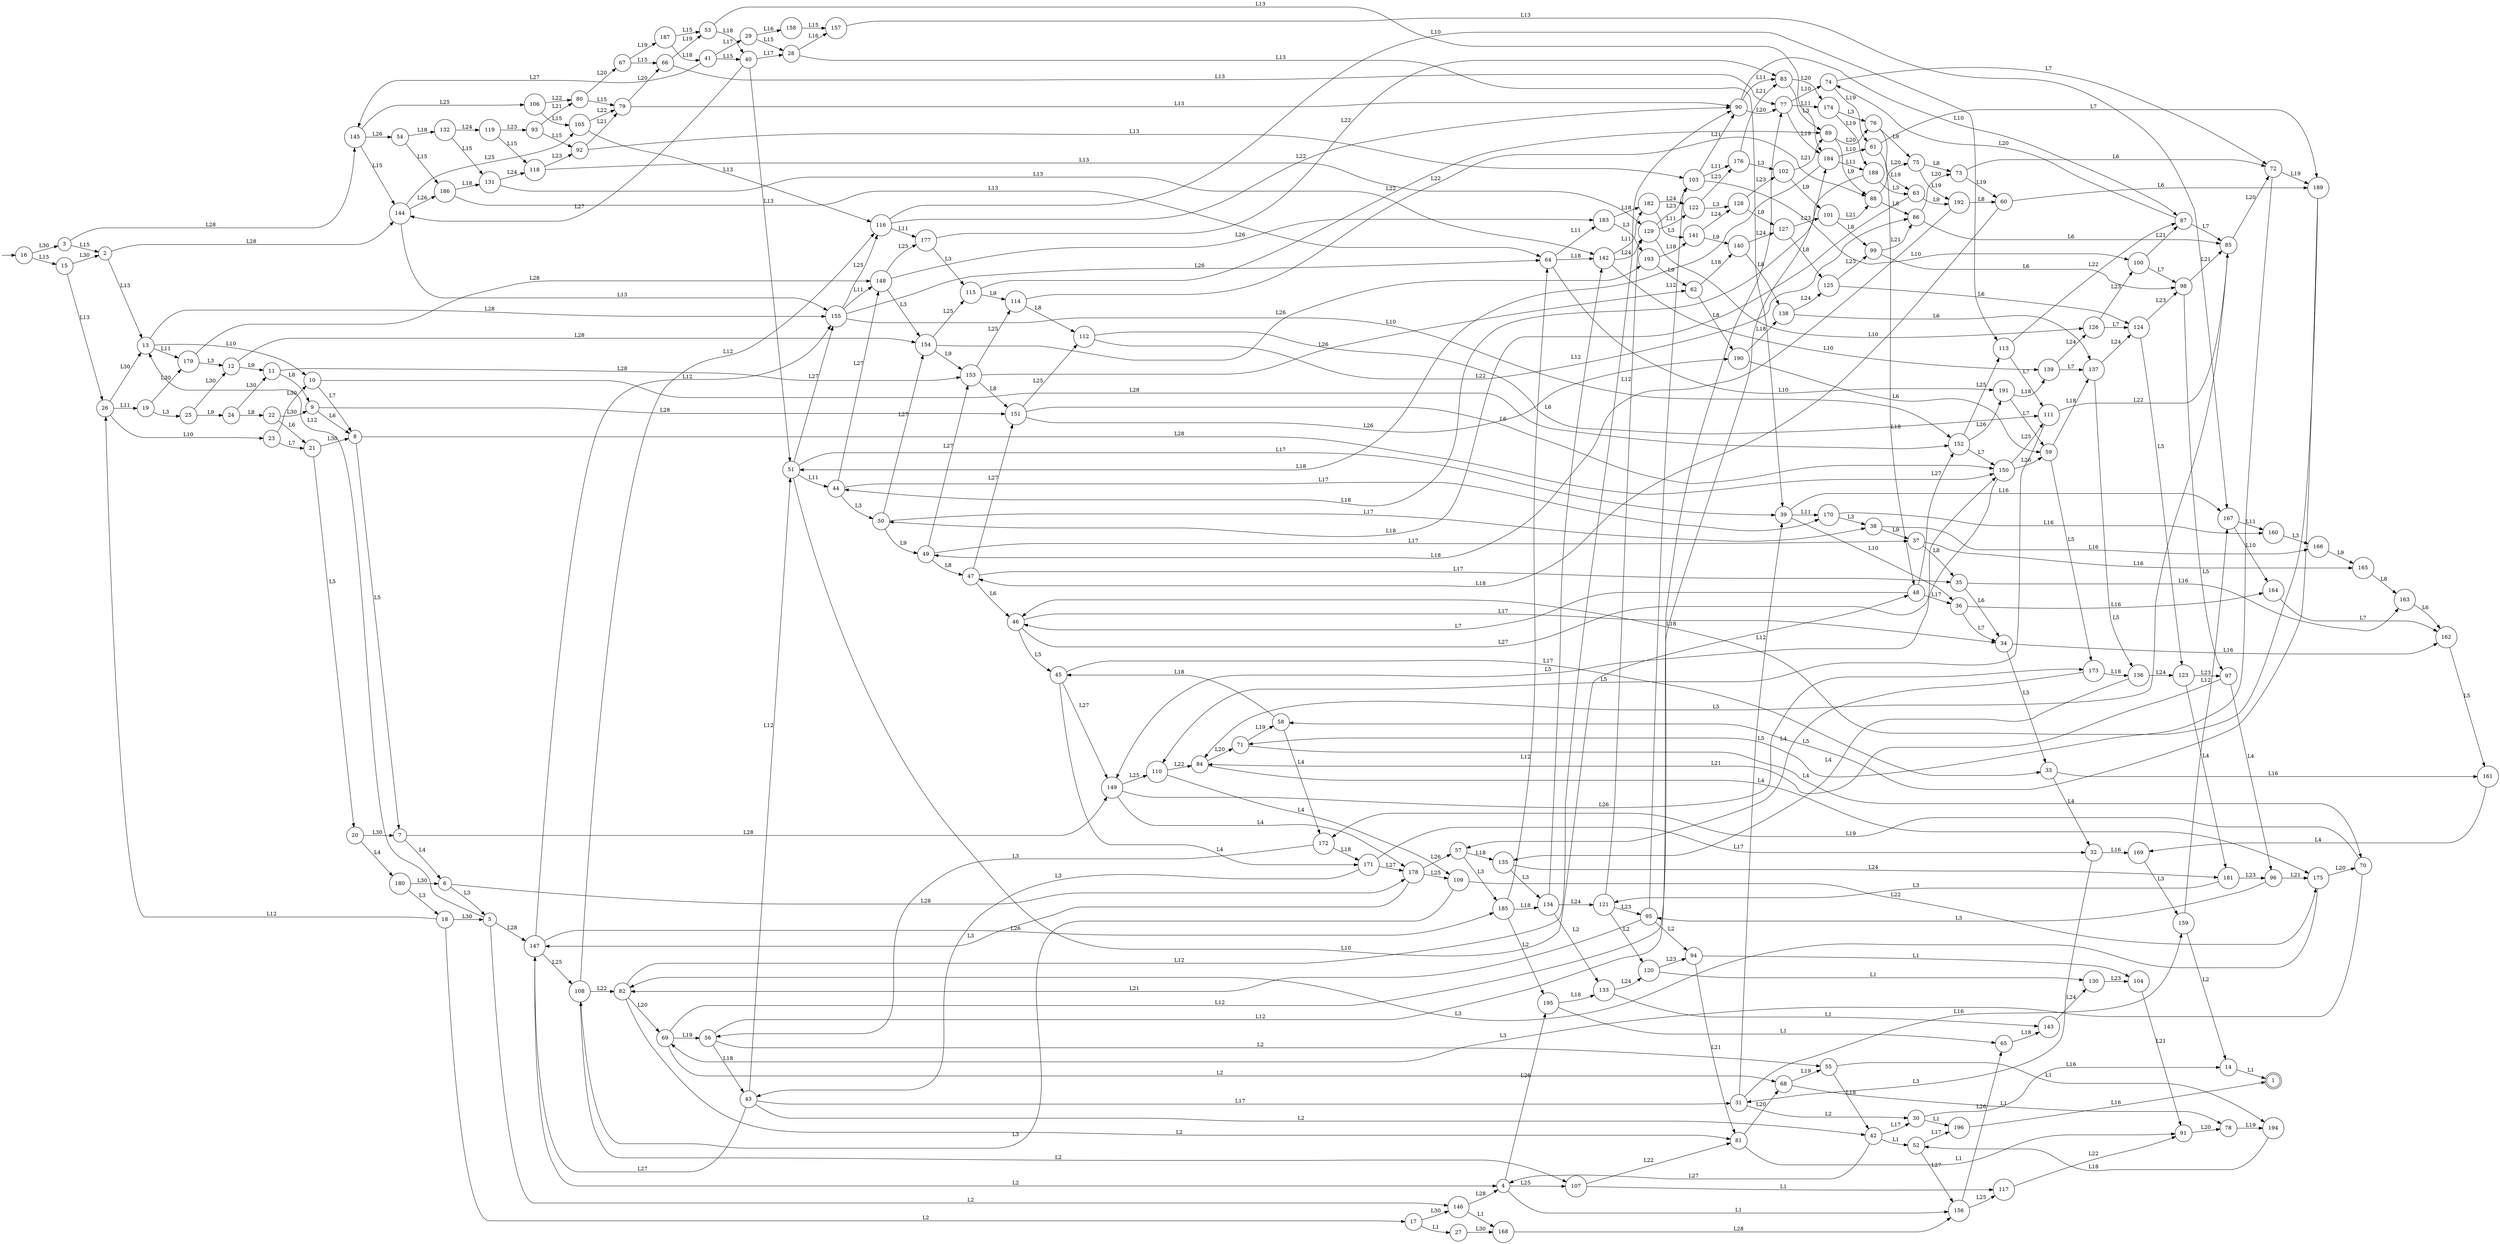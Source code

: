 // dot output generated by libFAUDES vGenerator
digraph "Det(Generator) [minstate]" {
  rankdir=LR
  node [shape=circle];

  // initial states
  dot_dummyinit_1 [shape=none, label="", width="0.0", height="0.0" ];
  dot_dummyinit_1 -> "16";

  // mstates
  "1" [shape=doublecircle];

  // rest of stateset
  "2";
  "3";
  "4";
  "5";
  "6";
  "7";
  "8";
  "9";
  "10";
  "11";
  "12";
  "13";
  "14";
  "15";
  "17";
  "18";
  "19";
  "20";
  "21";
  "22";
  "23";
  "24";
  "25";
  "26";
  "27";
  "28";
  "29";
  "30";
  "31";
  "32";
  "33";
  "34";
  "35";
  "36";
  "37";
  "38";
  "39";
  "40";
  "41";
  "42";
  "43";
  "44";
  "45";
  "46";
  "47";
  "48";
  "49";
  "50";
  "51";
  "52";
  "53";
  "54";
  "55";
  "56";
  "57";
  "58";
  "59";
  "60";
  "61";
  "62";
  "63";
  "64";
  "65";
  "66";
  "67";
  "68";
  "69";
  "70";
  "71";
  "72";
  "73";
  "74";
  "75";
  "76";
  "77";
  "78";
  "79";
  "80";
  "81";
  "82";
  "83";
  "84";
  "85";
  "86";
  "87";
  "88";
  "89";
  "90";
  "91";
  "92";
  "93";
  "94";
  "95";
  "96";
  "97";
  "98";
  "99";
  "100";
  "101";
  "102";
  "103";
  "104";
  "105";
  "106";
  "107";
  "108";
  "109";
  "110";
  "111";
  "112";
  "113";
  "114";
  "115";
  "116";
  "117";
  "118";
  "119";
  "120";
  "121";
  "122";
  "123";
  "124";
  "125";
  "126";
  "127";
  "128";
  "129";
  "130";
  "131";
  "132";
  "133";
  "134";
  "135";
  "136";
  "137";
  "138";
  "139";
  "140";
  "141";
  "142";
  "143";
  "144";
  "145";
  "146";
  "147";
  "148";
  "149";
  "150";
  "151";
  "152";
  "153";
  "154";
  "155";
  "156";
  "157";
  "158";
  "159";
  "160";
  "161";
  "162";
  "163";
  "164";
  "165";
  "166";
  "167";
  "168";
  "169";
  "170";
  "171";
  "172";
  "173";
  "174";
  "175";
  "176";
  "177";
  "178";
  "179";
  "180";
  "181";
  "182";
  "183";
  "184";
  "185";
  "186";
  "187";
  "188";
  "189";
  "190";
  "191";
  "192";
  "193";
  "194";
  "195";
  "196";

  // transition relation
  "2" -> "13" [label="L13"];
  "2" -> "144" [label="L28"];
  "3" -> "2" [label="L15"];
  "3" -> "145" [label="L28"];
  "4" -> "156" [label="L1"];
  "4" -> "107" [label="L25"];
  "4" -> "195" [label="L26"];
  "5" -> "146" [label="L2"];
  "5" -> "13" [label="L12"];
  "5" -> "147" [label="L28"];
  "6" -> "5" [label="L3"];
  "6" -> "178" [label="L28"];
  "7" -> "6" [label="L4"];
  "7" -> "149" [label="L28"];
  "8" -> "7" [label="L5"];
  "8" -> "150" [label="L28"];
  "9" -> "8" [label="L6"];
  "9" -> "151" [label="L28"];
  "10" -> "8" [label="L7"];
  "10" -> "152" [label="L28"];
  "11" -> "9" [label="L8"];
  "11" -> "153" [label="L28"];
  "12" -> "11" [label="L9"];
  "12" -> "154" [label="L28"];
  "13" -> "10" [label="L10"];
  "13" -> "179" [label="L11"];
  "13" -> "155" [label="L28"];
  "14" -> "1" [label="L1"];
  "15" -> "26" [label="L13"];
  "15" -> "2" [label="L30"];
  "16" -> "15" [label="L15"];
  "16" -> "3" [label="L30"];
  "17" -> "27" [label="L1"];
  "17" -> "146" [label="L30"];
  "18" -> "17" [label="L2"];
  "18" -> "26" [label="L12"];
  "18" -> "5" [label="L30"];
  "19" -> "25" [label="L3"];
  "19" -> "179" [label="L30"];
  "20" -> "180" [label="L4"];
  "20" -> "7" [label="L30"];
  "21" -> "20" [label="L5"];
  "21" -> "8" [label="L30"];
  "22" -> "21" [label="L6"];
  "22" -> "9" [label="L30"];
  "23" -> "21" [label="L7"];
  "23" -> "10" [label="L30"];
  "24" -> "22" [label="L8"];
  "24" -> "11" [label="L30"];
  "25" -> "24" [label="L9"];
  "25" -> "12" [label="L30"];
  "26" -> "23" [label="L10"];
  "26" -> "19" [label="L11"];
  "26" -> "13" [label="L30"];
  "27" -> "168" [label="L30"];
  "28" -> "39" [label="L13"];
  "28" -> "157" [label="L16"];
  "29" -> "28" [label="L15"];
  "29" -> "158" [label="L16"];
  "30" -> "196" [label="L1"];
  "30" -> "14" [label="L16"];
  "31" -> "30" [label="L2"];
  "31" -> "39" [label="L12"];
  "31" -> "159" [label="L16"];
  "32" -> "31" [label="L3"];
  "32" -> "169" [label="L16"];
  "33" -> "32" [label="L4"];
  "33" -> "161" [label="L16"];
  "34" -> "33" [label="L5"];
  "34" -> "162" [label="L16"];
  "35" -> "34" [label="L6"];
  "35" -> "163" [label="L16"];
  "36" -> "34" [label="L7"];
  "36" -> "164" [label="L16"];
  "37" -> "35" [label="L8"];
  "37" -> "165" [label="L16"];
  "38" -> "37" [label="L9"];
  "38" -> "166" [label="L16"];
  "39" -> "36" [label="L10"];
  "39" -> "170" [label="L11"];
  "39" -> "167" [label="L16"];
  "40" -> "51" [label="L13"];
  "40" -> "28" [label="L17"];
  "40" -> "144" [label="L27"];
  "41" -> "40" [label="L15"];
  "41" -> "29" [label="L17"];
  "41" -> "145" [label="L27"];
  "42" -> "52" [label="L1"];
  "42" -> "30" [label="L17"];
  "42" -> "4" [label="L27"];
  "43" -> "42" [label="L2"];
  "43" -> "51" [label="L12"];
  "43" -> "31" [label="L17"];
  "43" -> "147" [label="L27"];
  "44" -> "50" [label="L3"];
  "44" -> "170" [label="L17"];
  "44" -> "148" [label="L27"];
  "45" -> "171" [label="L4"];
  "45" -> "33" [label="L17"];
  "45" -> "149" [label="L27"];
  "46" -> "45" [label="L5"];
  "46" -> "34" [label="L17"];
  "46" -> "150" [label="L27"];
  "47" -> "46" [label="L6"];
  "47" -> "35" [label="L17"];
  "47" -> "151" [label="L27"];
  "48" -> "46" [label="L7"];
  "48" -> "36" [label="L17"];
  "48" -> "152" [label="L27"];
  "49" -> "47" [label="L8"];
  "49" -> "37" [label="L17"];
  "49" -> "153" [label="L27"];
  "50" -> "49" [label="L9"];
  "50" -> "38" [label="L17"];
  "50" -> "154" [label="L27"];
  "51" -> "48" [label="L10"];
  "51" -> "44" [label="L11"];
  "51" -> "39" [label="L17"];
  "51" -> "155" [label="L27"];
  "52" -> "196" [label="L17"];
  "52" -> "156" [label="L27"];
  "53" -> "184" [label="L13"];
  "53" -> "40" [label="L18"];
  "54" -> "186" [label="L15"];
  "54" -> "132" [label="L18"];
  "55" -> "194" [label="L1"];
  "55" -> "42" [label="L18"];
  "56" -> "55" [label="L2"];
  "56" -> "184" [label="L12"];
  "56" -> "43" [label="L18"];
  "57" -> "185" [label="L3"];
  "57" -> "135" [label="L18"];
  "58" -> "172" [label="L4"];
  "58" -> "45" [label="L18"];
  "59" -> "173" [label="L5"];
  "59" -> "137" [label="L18"];
  "60" -> "189" [label="L6"];
  "60" -> "47" [label="L18"];
  "61" -> "189" [label="L7"];
  "61" -> "48" [label="L18"];
  "62" -> "190" [label="L8"];
  "62" -> "140" [label="L18"];
  "63" -> "192" [label="L9"];
  "63" -> "50" [label="L18"];
  "64" -> "191" [label="L10"];
  "64" -> "183" [label="L11"];
  "64" -> "142" [label="L18"];
  "65" -> "143" [label="L18"];
  "66" -> "77" [label="L13"];
  "66" -> "53" [label="L19"];
  "67" -> "66" [label="L15"];
  "67" -> "187" [label="L19"];
  "68" -> "78" [label="L1"];
  "68" -> "55" [label="L19"];
  "69" -> "68" [label="L2"];
  "69" -> "77" [label="L12"];
  "69" -> "56" [label="L19"];
  "70" -> "69" [label="L3"];
  "70" -> "172" [label="L19"];
  "71" -> "70" [label="L4"];
  "71" -> "58" [label="L19"];
  "72" -> "71" [label="L5"];
  "72" -> "189" [label="L19"];
  "73" -> "72" [label="L6"];
  "73" -> "60" [label="L19"];
  "74" -> "72" [label="L7"];
  "74" -> "61" [label="L19"];
  "75" -> "73" [label="L8"];
  "75" -> "192" [label="L19"];
  "76" -> "75" [label="L9"];
  "76" -> "63" [label="L19"];
  "77" -> "74" [label="L10"];
  "77" -> "174" [label="L11"];
  "77" -> "184" [label="L19"];
  "78" -> "194" [label="L19"];
  "79" -> "90" [label="L13"];
  "79" -> "66" [label="L20"];
  "80" -> "79" [label="L15"];
  "80" -> "67" [label="L20"];
  "81" -> "91" [label="L1"];
  "81" -> "68" [label="L20"];
  "82" -> "81" [label="L2"];
  "82" -> "90" [label="L12"];
  "82" -> "69" [label="L20"];
  "83" -> "89" [label="L3"];
  "83" -> "174" [label="L20"];
  "84" -> "175" [label="L4"];
  "84" -> "71" [label="L20"];
  "85" -> "84" [label="L5"];
  "85" -> "72" [label="L20"];
  "86" -> "85" [label="L6"];
  "86" -> "73" [label="L20"];
  "87" -> "85" [label="L7"];
  "87" -> "74" [label="L20"];
  "88" -> "86" [label="L8"];
  "88" -> "75" [label="L20"];
  "89" -> "88" [label="L9"];
  "89" -> "76" [label="L20"];
  "90" -> "87" [label="L10"];
  "90" -> "83" [label="L11"];
  "90" -> "77" [label="L20"];
  "91" -> "78" [label="L20"];
  "92" -> "103" [label="L13"];
  "92" -> "79" [label="L21"];
  "93" -> "92" [label="L15"];
  "93" -> "80" [label="L21"];
  "94" -> "104" [label="L1"];
  "94" -> "81" [label="L21"];
  "95" -> "94" [label="L2"];
  "95" -> "103" [label="L12"];
  "95" -> "82" [label="L21"];
  "96" -> "95" [label="L3"];
  "96" -> "175" [label="L21"];
  "97" -> "96" [label="L4"];
  "97" -> "84" [label="L21"];
  "98" -> "97" [label="L5"];
  "98" -> "85" [label="L21"];
  "99" -> "98" [label="L6"];
  "99" -> "86" [label="L21"];
  "100" -> "98" [label="L7"];
  "100" -> "87" [label="L21"];
  "101" -> "99" [label="L8"];
  "101" -> "88" [label="L21"];
  "102" -> "101" [label="L9"];
  "102" -> "89" [label="L21"];
  "103" -> "100" [label="L10"];
  "103" -> "176" [label="L11"];
  "103" -> "90" [label="L21"];
  "104" -> "91" [label="L21"];
  "105" -> "116" [label="L13"];
  "105" -> "79" [label="L22"];
  "106" -> "105" [label="L15"];
  "106" -> "80" [label="L22"];
  "107" -> "117" [label="L1"];
  "107" -> "81" [label="L22"];
  "108" -> "107" [label="L2"];
  "108" -> "116" [label="L12"];
  "108" -> "82" [label="L22"];
  "109" -> "108" [label="L3"];
  "109" -> "175" [label="L22"];
  "110" -> "109" [label="L4"];
  "110" -> "84" [label="L22"];
  "111" -> "110" [label="L5"];
  "111" -> "85" [label="L22"];
  "112" -> "111" [label="L6"];
  "112" -> "86" [label="L22"];
  "113" -> "111" [label="L7"];
  "113" -> "87" [label="L22"];
  "114" -> "112" [label="L8"];
  "114" -> "88" [label="L22"];
  "115" -> "114" [label="L9"];
  "115" -> "89" [label="L22"];
  "116" -> "113" [label="L10"];
  "116" -> "177" [label="L11"];
  "116" -> "90" [label="L22"];
  "117" -> "91" [label="L22"];
  "118" -> "129" [label="L13"];
  "118" -> "92" [label="L23"];
  "119" -> "118" [label="L15"];
  "119" -> "93" [label="L23"];
  "120" -> "130" [label="L1"];
  "120" -> "94" [label="L23"];
  "121" -> "120" [label="L2"];
  "121" -> "129" [label="L12"];
  "121" -> "95" [label="L23"];
  "122" -> "128" [label="L3"];
  "122" -> "176" [label="L23"];
  "123" -> "181" [label="L4"];
  "123" -> "97" [label="L23"];
  "124" -> "123" [label="L5"];
  "124" -> "98" [label="L23"];
  "125" -> "124" [label="L6"];
  "125" -> "99" [label="L23"];
  "126" -> "124" [label="L7"];
  "126" -> "100" [label="L23"];
  "127" -> "125" [label="L8"];
  "127" -> "101" [label="L23"];
  "128" -> "127" [label="L9"];
  "128" -> "102" [label="L23"];
  "129" -> "126" [label="L10"];
  "129" -> "122" [label="L11"];
  "129" -> "103" [label="L23"];
  "130" -> "104" [label="L23"];
  "131" -> "142" [label="L13"];
  "131" -> "118" [label="L24"];
  "132" -> "131" [label="L15"];
  "132" -> "119" [label="L24"];
  "133" -> "143" [label="L1"];
  "133" -> "120" [label="L24"];
  "134" -> "133" [label="L2"];
  "134" -> "142" [label="L12"];
  "134" -> "121" [label="L24"];
  "135" -> "134" [label="L3"];
  "135" -> "181" [label="L24"];
  "136" -> "135" [label="L4"];
  "136" -> "123" [label="L24"];
  "137" -> "136" [label="L5"];
  "137" -> "124" [label="L24"];
  "138" -> "137" [label="L6"];
  "138" -> "125" [label="L24"];
  "139" -> "137" [label="L7"];
  "139" -> "126" [label="L24"];
  "140" -> "138" [label="L8"];
  "140" -> "127" [label="L24"];
  "141" -> "140" [label="L9"];
  "141" -> "128" [label="L24"];
  "142" -> "139" [label="L10"];
  "142" -> "182" [label="L11"];
  "142" -> "129" [label="L24"];
  "143" -> "130" [label="L24"];
  "144" -> "155" [label="L13"];
  "144" -> "105" [label="L25"];
  "144" -> "186" [label="L26"];
  "145" -> "144" [label="L15"];
  "145" -> "106" [label="L25"];
  "145" -> "54" [label="L26"];
  "146" -> "168" [label="L1"];
  "146" -> "4" [label="L28"];
  "147" -> "4" [label="L2"];
  "147" -> "155" [label="L12"];
  "147" -> "108" [label="L25"];
  "147" -> "185" [label="L26"];
  "148" -> "154" [label="L3"];
  "148" -> "177" [label="L25"];
  "148" -> "183" [label="L26"];
  "149" -> "178" [label="L4"];
  "149" -> "110" [label="L25"];
  "149" -> "173" [label="L26"];
  "150" -> "149" [label="L5"];
  "150" -> "111" [label="L25"];
  "150" -> "59" [label="L26"];
  "151" -> "150" [label="L6"];
  "151" -> "112" [label="L25"];
  "151" -> "190" [label="L26"];
  "152" -> "150" [label="L7"];
  "152" -> "113" [label="L25"];
  "152" -> "191" [label="L26"];
  "153" -> "151" [label="L8"];
  "153" -> "114" [label="L25"];
  "153" -> "62" [label="L26"];
  "154" -> "153" [label="L9"];
  "154" -> "115" [label="L25"];
  "154" -> "193" [label="L26"];
  "155" -> "152" [label="L10"];
  "155" -> "148" [label="L11"];
  "155" -> "116" [label="L25"];
  "155" -> "64" [label="L26"];
  "156" -> "117" [label="L25"];
  "156" -> "65" [label="L26"];
  "157" -> "167" [label="L13"];
  "158" -> "157" [label="L15"];
  "159" -> "14" [label="L2"];
  "159" -> "167" [label="L12"];
  "160" -> "166" [label="L3"];
  "161" -> "169" [label="L4"];
  "162" -> "161" [label="L5"];
  "163" -> "162" [label="L6"];
  "164" -> "162" [label="L7"];
  "165" -> "163" [label="L8"];
  "166" -> "165" [label="L9"];
  "167" -> "164" [label="L10"];
  "167" -> "160" [label="L11"];
  "168" -> "156" [label="L28"];
  "169" -> "159" [label="L3"];
  "170" -> "38" [label="L3"];
  "170" -> "160" [label="L16"];
  "171" -> "43" [label="L3"];
  "171" -> "32" [label="L17"];
  "171" -> "178" [label="L27"];
  "172" -> "56" [label="L3"];
  "172" -> "171" [label="L18"];
  "173" -> "57" [label="L4"];
  "173" -> "136" [label="L18"];
  "174" -> "76" [label="L3"];
  "174" -> "188" [label="L19"];
  "175" -> "82" [label="L3"];
  "175" -> "70" [label="L20"];
  "176" -> "102" [label="L3"];
  "176" -> "83" [label="L21"];
  "177" -> "115" [label="L3"];
  "177" -> "83" [label="L22"];
  "178" -> "147" [label="L3"];
  "178" -> "109" [label="L25"];
  "178" -> "57" [label="L26"];
  "179" -> "12" [label="L3"];
  "179" -> "148" [label="L28"];
  "180" -> "18" [label="L3"];
  "180" -> "6" [label="L30"];
  "181" -> "121" [label="L3"];
  "181" -> "96" [label="L23"];
  "182" -> "141" [label="L3"];
  "182" -> "122" [label="L24"];
  "183" -> "193" [label="L3"];
  "183" -> "182" [label="L18"];
  "184" -> "61" [label="L10"];
  "184" -> "188" [label="L11"];
  "184" -> "51" [label="L18"];
  "185" -> "195" [label="L2"];
  "185" -> "64" [label="L12"];
  "185" -> "134" [label="L18"];
  "186" -> "64" [label="L13"];
  "186" -> "131" [label="L18"];
  "187" -> "53" [label="L15"];
  "187" -> "41" [label="L18"];
  "188" -> "63" [label="L3"];
  "188" -> "44" [label="L18"];
  "189" -> "58" [label="L5"];
  "189" -> "46" [label="L18"];
  "190" -> "59" [label="L6"];
  "190" -> "138" [label="L18"];
  "191" -> "59" [label="L7"];
  "191" -> "139" [label="L18"];
  "192" -> "60" [label="L8"];
  "192" -> "49" [label="L18"];
  "193" -> "62" [label="L9"];
  "193" -> "141" [label="L18"];
  "194" -> "52" [label="L18"];
  "195" -> "65" [label="L1"];
  "195" -> "133" [label="L18"];
  "196" -> "1" [label="L16"];
}
